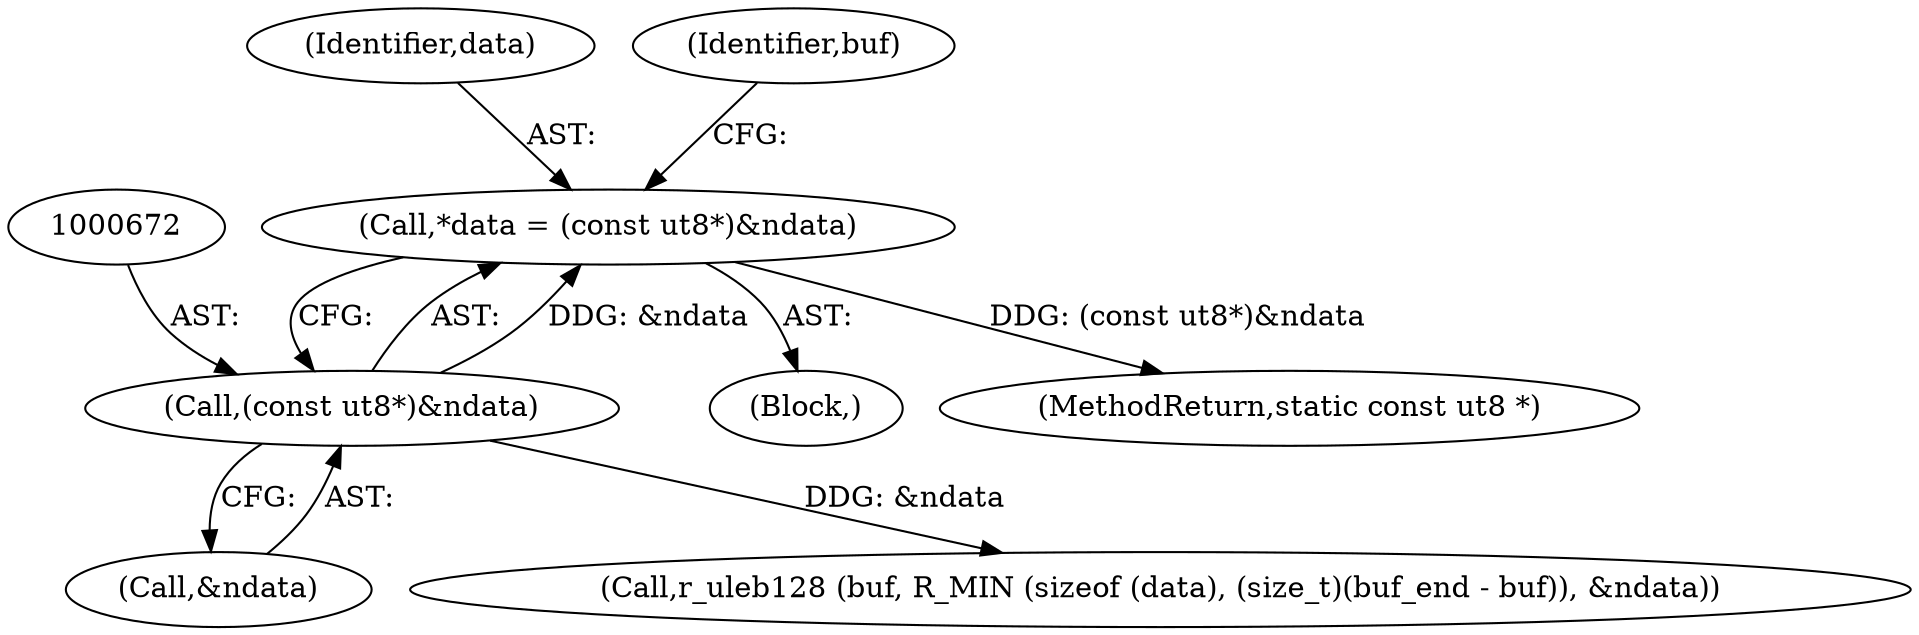 digraph "0_radare2_2ca9ab45891b6ae8e32b6c28c81eebca059cbe5d_0@pointer" {
"1000669" [label="(Call,*data = (const ut8*)&ndata)"];
"1000671" [label="(Call,(const ut8*)&ndata)"];
"1000663" [label="(Block,)"];
"1000669" [label="(Call,*data = (const ut8*)&ndata)"];
"1000673" [label="(Call,&ndata)"];
"1000796" [label="(MethodReturn,static const ut8 *)"];
"1000671" [label="(Call,(const ut8*)&ndata)"];
"1000677" [label="(Call,r_uleb128 (buf, R_MIN (sizeof (data), (size_t)(buf_end - buf)), &ndata))"];
"1000670" [label="(Identifier,data)"];
"1000676" [label="(Identifier,buf)"];
"1000669" -> "1000663"  [label="AST: "];
"1000669" -> "1000671"  [label="CFG: "];
"1000670" -> "1000669"  [label="AST: "];
"1000671" -> "1000669"  [label="AST: "];
"1000676" -> "1000669"  [label="CFG: "];
"1000669" -> "1000796"  [label="DDG: (const ut8*)&ndata"];
"1000671" -> "1000669"  [label="DDG: &ndata"];
"1000671" -> "1000673"  [label="CFG: "];
"1000672" -> "1000671"  [label="AST: "];
"1000673" -> "1000671"  [label="AST: "];
"1000671" -> "1000677"  [label="DDG: &ndata"];
}
